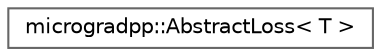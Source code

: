 digraph "Graphical Class Hierarchy"
{
 // LATEX_PDF_SIZE
  bgcolor="transparent";
  edge [fontname=Helvetica,fontsize=10,labelfontname=Helvetica,labelfontsize=10];
  node [fontname=Helvetica,fontsize=10,shape=box,height=0.2,width=0.4];
  rankdir="LR";
  Node0 [id="Node000000",label="microgradpp::AbstractLoss\< T \>",height=0.2,width=0.4,color="grey40", fillcolor="white", style="filled",URL="$classmicrogradpp_1_1_abstract_loss.html",tooltip="Abstract base class for loss functions."];
}
